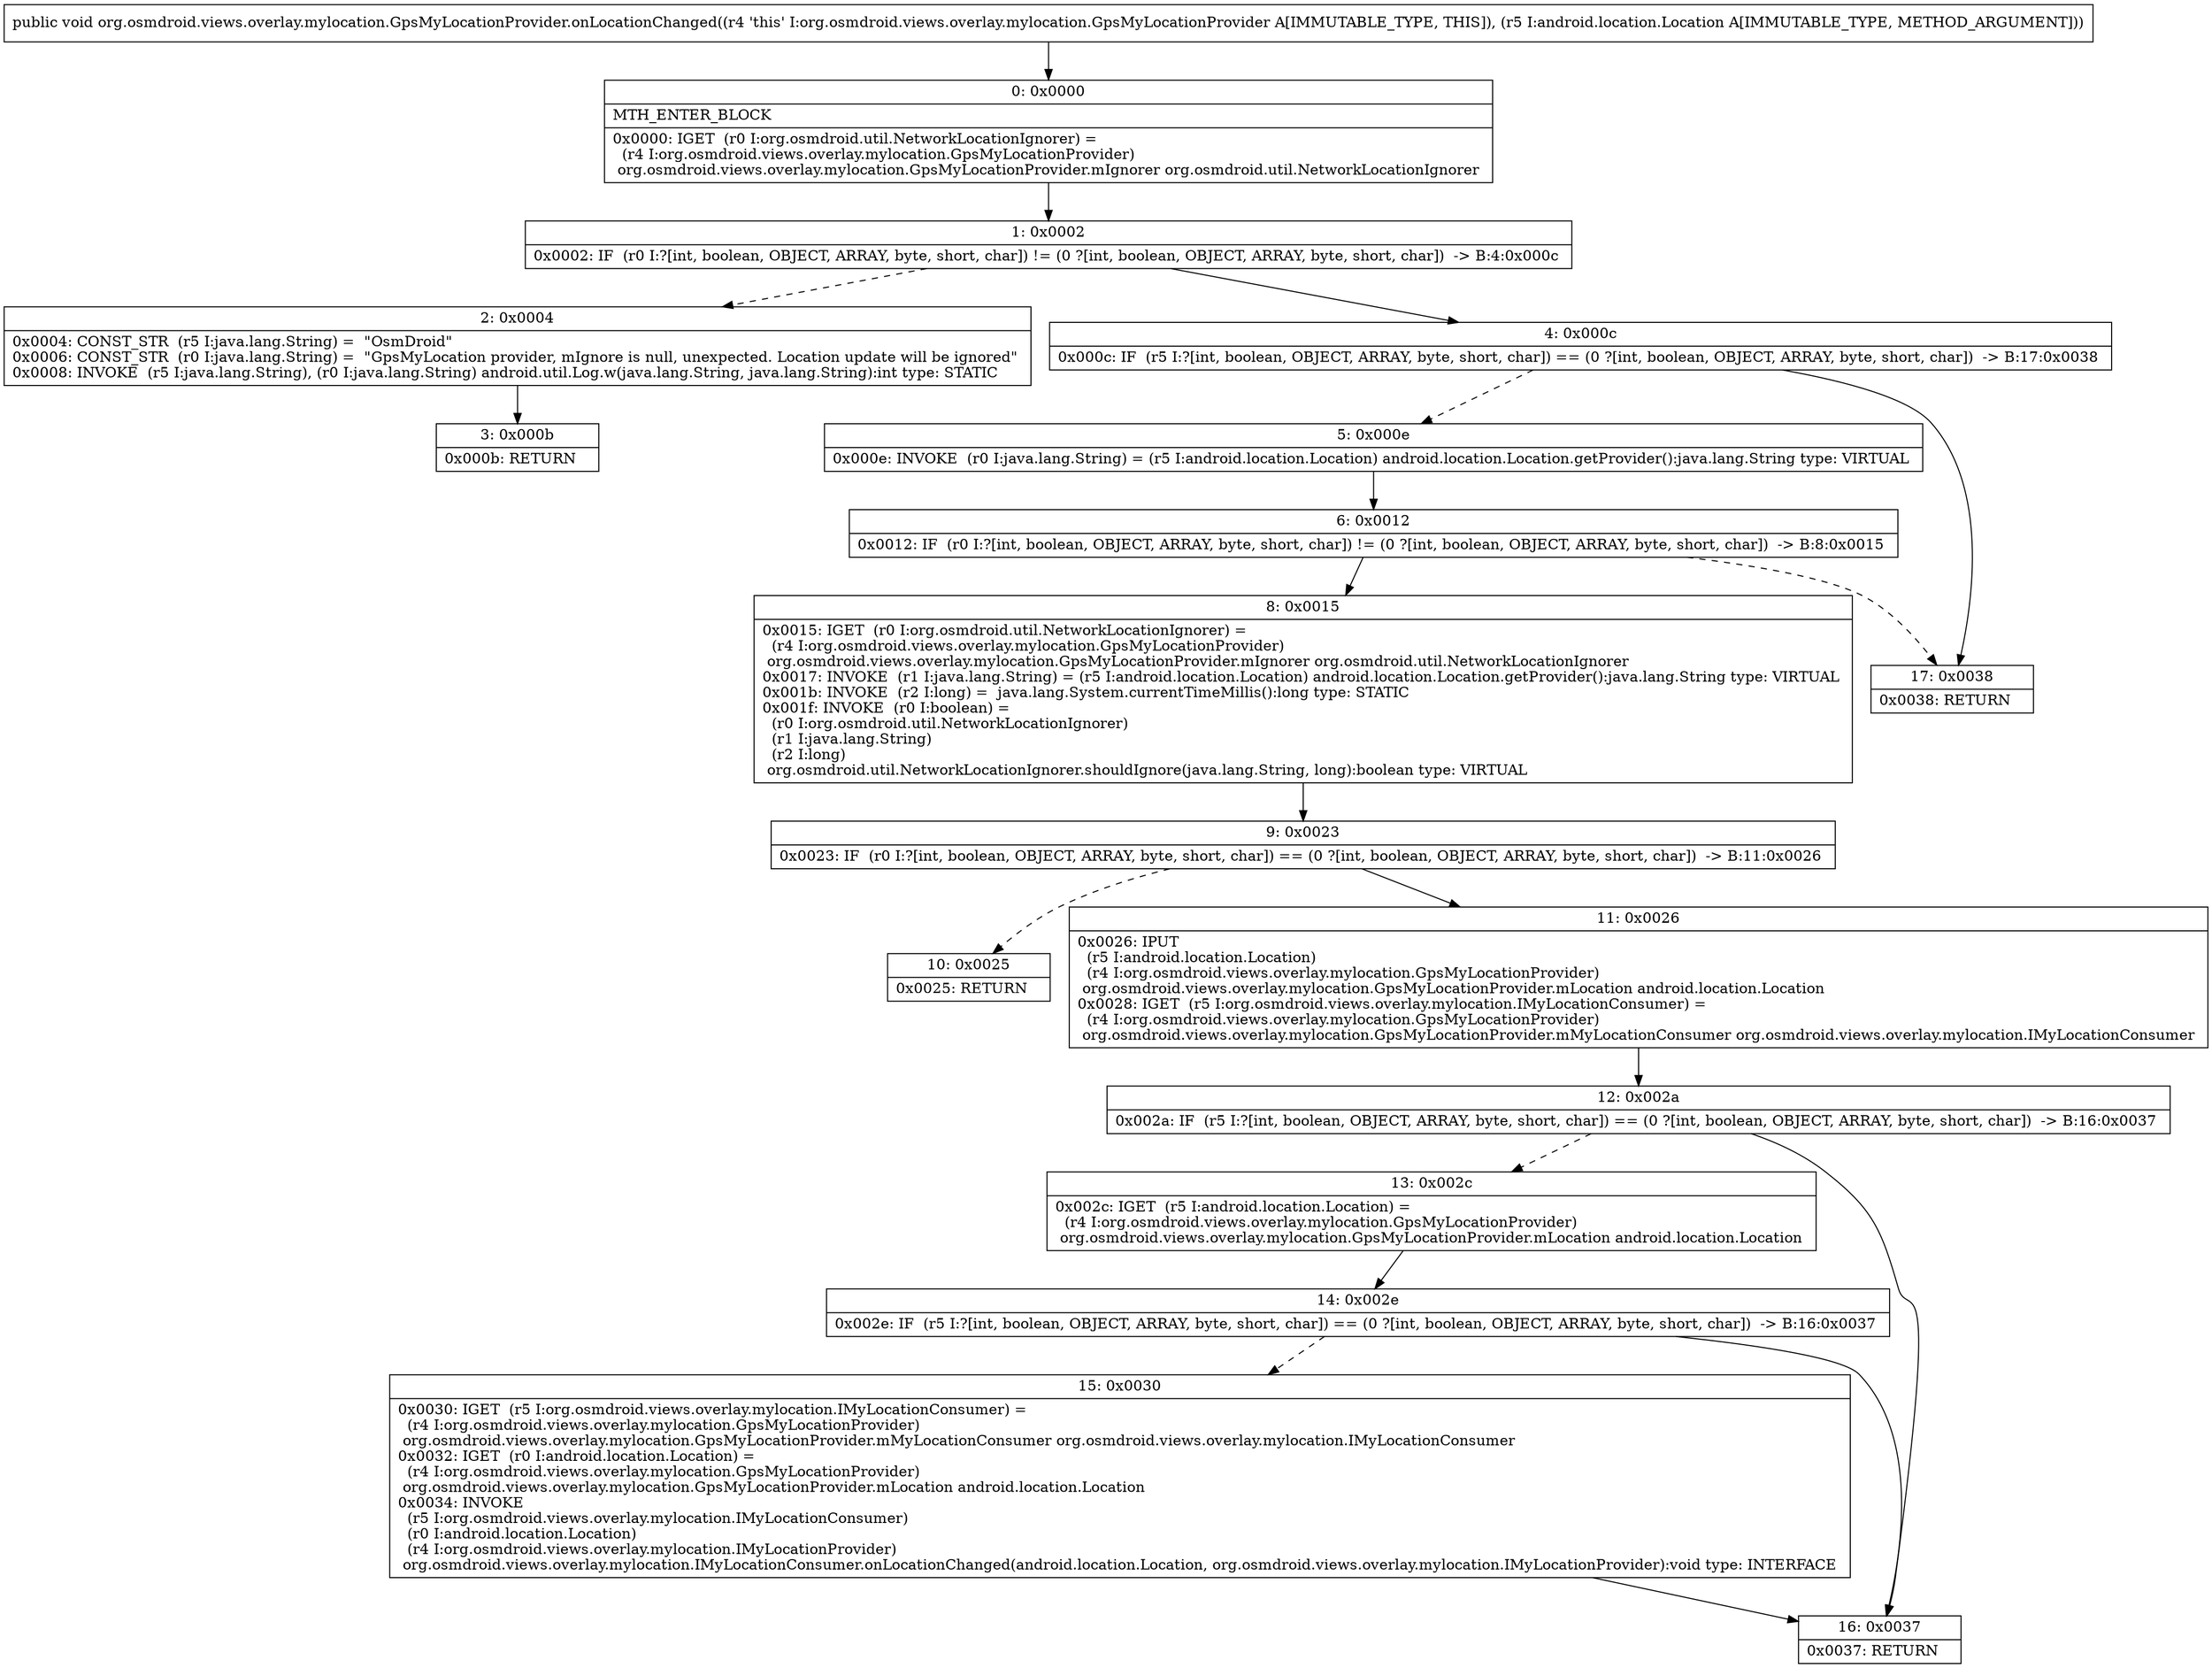 digraph "CFG fororg.osmdroid.views.overlay.mylocation.GpsMyLocationProvider.onLocationChanged(Landroid\/location\/Location;)V" {
Node_0 [shape=record,label="{0\:\ 0x0000|MTH_ENTER_BLOCK\l|0x0000: IGET  (r0 I:org.osmdroid.util.NetworkLocationIgnorer) = \l  (r4 I:org.osmdroid.views.overlay.mylocation.GpsMyLocationProvider)\l org.osmdroid.views.overlay.mylocation.GpsMyLocationProvider.mIgnorer org.osmdroid.util.NetworkLocationIgnorer \l}"];
Node_1 [shape=record,label="{1\:\ 0x0002|0x0002: IF  (r0 I:?[int, boolean, OBJECT, ARRAY, byte, short, char]) != (0 ?[int, boolean, OBJECT, ARRAY, byte, short, char])  \-\> B:4:0x000c \l}"];
Node_2 [shape=record,label="{2\:\ 0x0004|0x0004: CONST_STR  (r5 I:java.lang.String) =  \"OsmDroid\" \l0x0006: CONST_STR  (r0 I:java.lang.String) =  \"GpsMyLocation provider, mIgnore is null, unexpected. Location update will be ignored\" \l0x0008: INVOKE  (r5 I:java.lang.String), (r0 I:java.lang.String) android.util.Log.w(java.lang.String, java.lang.String):int type: STATIC \l}"];
Node_3 [shape=record,label="{3\:\ 0x000b|0x000b: RETURN   \l}"];
Node_4 [shape=record,label="{4\:\ 0x000c|0x000c: IF  (r5 I:?[int, boolean, OBJECT, ARRAY, byte, short, char]) == (0 ?[int, boolean, OBJECT, ARRAY, byte, short, char])  \-\> B:17:0x0038 \l}"];
Node_5 [shape=record,label="{5\:\ 0x000e|0x000e: INVOKE  (r0 I:java.lang.String) = (r5 I:android.location.Location) android.location.Location.getProvider():java.lang.String type: VIRTUAL \l}"];
Node_6 [shape=record,label="{6\:\ 0x0012|0x0012: IF  (r0 I:?[int, boolean, OBJECT, ARRAY, byte, short, char]) != (0 ?[int, boolean, OBJECT, ARRAY, byte, short, char])  \-\> B:8:0x0015 \l}"];
Node_8 [shape=record,label="{8\:\ 0x0015|0x0015: IGET  (r0 I:org.osmdroid.util.NetworkLocationIgnorer) = \l  (r4 I:org.osmdroid.views.overlay.mylocation.GpsMyLocationProvider)\l org.osmdroid.views.overlay.mylocation.GpsMyLocationProvider.mIgnorer org.osmdroid.util.NetworkLocationIgnorer \l0x0017: INVOKE  (r1 I:java.lang.String) = (r5 I:android.location.Location) android.location.Location.getProvider():java.lang.String type: VIRTUAL \l0x001b: INVOKE  (r2 I:long) =  java.lang.System.currentTimeMillis():long type: STATIC \l0x001f: INVOKE  (r0 I:boolean) = \l  (r0 I:org.osmdroid.util.NetworkLocationIgnorer)\l  (r1 I:java.lang.String)\l  (r2 I:long)\l org.osmdroid.util.NetworkLocationIgnorer.shouldIgnore(java.lang.String, long):boolean type: VIRTUAL \l}"];
Node_9 [shape=record,label="{9\:\ 0x0023|0x0023: IF  (r0 I:?[int, boolean, OBJECT, ARRAY, byte, short, char]) == (0 ?[int, boolean, OBJECT, ARRAY, byte, short, char])  \-\> B:11:0x0026 \l}"];
Node_10 [shape=record,label="{10\:\ 0x0025|0x0025: RETURN   \l}"];
Node_11 [shape=record,label="{11\:\ 0x0026|0x0026: IPUT  \l  (r5 I:android.location.Location)\l  (r4 I:org.osmdroid.views.overlay.mylocation.GpsMyLocationProvider)\l org.osmdroid.views.overlay.mylocation.GpsMyLocationProvider.mLocation android.location.Location \l0x0028: IGET  (r5 I:org.osmdroid.views.overlay.mylocation.IMyLocationConsumer) = \l  (r4 I:org.osmdroid.views.overlay.mylocation.GpsMyLocationProvider)\l org.osmdroid.views.overlay.mylocation.GpsMyLocationProvider.mMyLocationConsumer org.osmdroid.views.overlay.mylocation.IMyLocationConsumer \l}"];
Node_12 [shape=record,label="{12\:\ 0x002a|0x002a: IF  (r5 I:?[int, boolean, OBJECT, ARRAY, byte, short, char]) == (0 ?[int, boolean, OBJECT, ARRAY, byte, short, char])  \-\> B:16:0x0037 \l}"];
Node_13 [shape=record,label="{13\:\ 0x002c|0x002c: IGET  (r5 I:android.location.Location) = \l  (r4 I:org.osmdroid.views.overlay.mylocation.GpsMyLocationProvider)\l org.osmdroid.views.overlay.mylocation.GpsMyLocationProvider.mLocation android.location.Location \l}"];
Node_14 [shape=record,label="{14\:\ 0x002e|0x002e: IF  (r5 I:?[int, boolean, OBJECT, ARRAY, byte, short, char]) == (0 ?[int, boolean, OBJECT, ARRAY, byte, short, char])  \-\> B:16:0x0037 \l}"];
Node_15 [shape=record,label="{15\:\ 0x0030|0x0030: IGET  (r5 I:org.osmdroid.views.overlay.mylocation.IMyLocationConsumer) = \l  (r4 I:org.osmdroid.views.overlay.mylocation.GpsMyLocationProvider)\l org.osmdroid.views.overlay.mylocation.GpsMyLocationProvider.mMyLocationConsumer org.osmdroid.views.overlay.mylocation.IMyLocationConsumer \l0x0032: IGET  (r0 I:android.location.Location) = \l  (r4 I:org.osmdroid.views.overlay.mylocation.GpsMyLocationProvider)\l org.osmdroid.views.overlay.mylocation.GpsMyLocationProvider.mLocation android.location.Location \l0x0034: INVOKE  \l  (r5 I:org.osmdroid.views.overlay.mylocation.IMyLocationConsumer)\l  (r0 I:android.location.Location)\l  (r4 I:org.osmdroid.views.overlay.mylocation.IMyLocationProvider)\l org.osmdroid.views.overlay.mylocation.IMyLocationConsumer.onLocationChanged(android.location.Location, org.osmdroid.views.overlay.mylocation.IMyLocationProvider):void type: INTERFACE \l}"];
Node_16 [shape=record,label="{16\:\ 0x0037|0x0037: RETURN   \l}"];
Node_17 [shape=record,label="{17\:\ 0x0038|0x0038: RETURN   \l}"];
MethodNode[shape=record,label="{public void org.osmdroid.views.overlay.mylocation.GpsMyLocationProvider.onLocationChanged((r4 'this' I:org.osmdroid.views.overlay.mylocation.GpsMyLocationProvider A[IMMUTABLE_TYPE, THIS]), (r5 I:android.location.Location A[IMMUTABLE_TYPE, METHOD_ARGUMENT])) }"];
MethodNode -> Node_0;
Node_0 -> Node_1;
Node_1 -> Node_2[style=dashed];
Node_1 -> Node_4;
Node_2 -> Node_3;
Node_4 -> Node_5[style=dashed];
Node_4 -> Node_17;
Node_5 -> Node_6;
Node_6 -> Node_8;
Node_6 -> Node_17[style=dashed];
Node_8 -> Node_9;
Node_9 -> Node_10[style=dashed];
Node_9 -> Node_11;
Node_11 -> Node_12;
Node_12 -> Node_13[style=dashed];
Node_12 -> Node_16;
Node_13 -> Node_14;
Node_14 -> Node_15[style=dashed];
Node_14 -> Node_16;
Node_15 -> Node_16;
}

